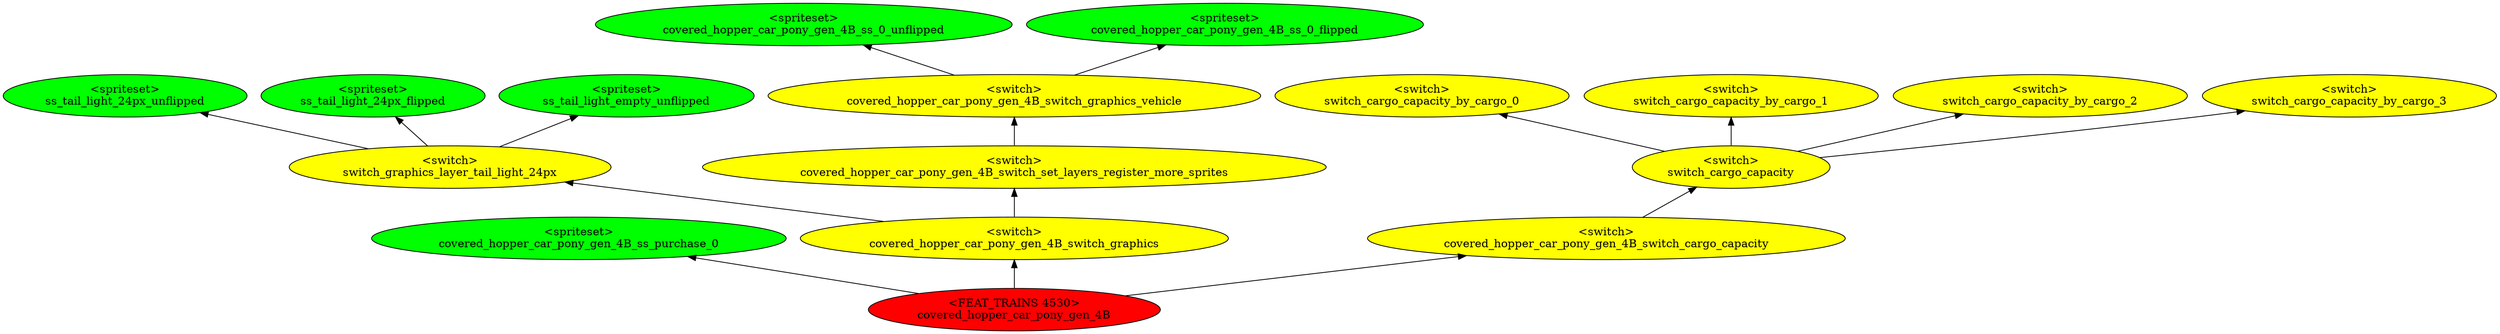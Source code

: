 digraph {
rankdir="BT"
ss_tail_light_24px_unflipped [fillcolor=green style="filled" label="<spriteset>\nss_tail_light_24px_unflipped"]
ss_tail_light_24px_flipped [fillcolor=green style="filled" label="<spriteset>\nss_tail_light_24px_flipped"]
ss_tail_light_empty_unflipped [fillcolor=green style="filled" label="<spriteset>\nss_tail_light_empty_unflipped"]
switch_graphics_layer_tail_light_24px [fillcolor=yellow style="filled" label="<switch>\nswitch_graphics_layer_tail_light_24px"]
switch_cargo_capacity_by_cargo_0 [fillcolor=yellow style="filled" label="<switch>\nswitch_cargo_capacity_by_cargo_0"]
switch_cargo_capacity_by_cargo_1 [fillcolor=yellow style="filled" label="<switch>\nswitch_cargo_capacity_by_cargo_1"]
switch_cargo_capacity_by_cargo_2 [fillcolor=yellow style="filled" label="<switch>\nswitch_cargo_capacity_by_cargo_2"]
switch_cargo_capacity_by_cargo_3 [fillcolor=yellow style="filled" label="<switch>\nswitch_cargo_capacity_by_cargo_3"]
switch_cargo_capacity [fillcolor=yellow style="filled" label="<switch>\nswitch_cargo_capacity"]
covered_hopper_car_pony_gen_4B_ss_0_unflipped [fillcolor=green style="filled" label="<spriteset>\ncovered_hopper_car_pony_gen_4B_ss_0_unflipped"]
covered_hopper_car_pony_gen_4B_ss_0_flipped [fillcolor=green style="filled" label="<spriteset>\ncovered_hopper_car_pony_gen_4B_ss_0_flipped"]
covered_hopper_car_pony_gen_4B_switch_graphics_vehicle [fillcolor=yellow style="filled" label="<switch>\ncovered_hopper_car_pony_gen_4B_switch_graphics_vehicle"]
covered_hopper_car_pony_gen_4B_ss_purchase_0 [fillcolor=green style="filled" label="<spriteset>\ncovered_hopper_car_pony_gen_4B_ss_purchase_0"]
covered_hopper_car_pony_gen_4B_switch_set_layers_register_more_sprites [fillcolor=yellow style="filled" label="<switch>\ncovered_hopper_car_pony_gen_4B_switch_set_layers_register_more_sprites"]
covered_hopper_car_pony_gen_4B_switch_graphics [fillcolor=yellow style="filled" label="<switch>\ncovered_hopper_car_pony_gen_4B_switch_graphics"]
covered_hopper_car_pony_gen_4B_switch_cargo_capacity [fillcolor=yellow style="filled" label="<switch>\ncovered_hopper_car_pony_gen_4B_switch_cargo_capacity"]
covered_hopper_car_pony_gen_4B [fillcolor=red style="filled" label="<FEAT_TRAINS 4530>\ncovered_hopper_car_pony_gen_4B"]
covered_hopper_car_pony_gen_4B_switch_cargo_capacity->switch_cargo_capacity
switch_graphics_layer_tail_light_24px->ss_tail_light_empty_unflipped
covered_hopper_car_pony_gen_4B_switch_graphics_vehicle->covered_hopper_car_pony_gen_4B_ss_0_flipped
covered_hopper_car_pony_gen_4B->covered_hopper_car_pony_gen_4B_ss_purchase_0
covered_hopper_car_pony_gen_4B->covered_hopper_car_pony_gen_4B_switch_cargo_capacity
switch_cargo_capacity->switch_cargo_capacity_by_cargo_1
switch_graphics_layer_tail_light_24px->ss_tail_light_24px_unflipped
switch_graphics_layer_tail_light_24px->ss_tail_light_24px_flipped
switch_cargo_capacity->switch_cargo_capacity_by_cargo_3
switch_cargo_capacity->switch_cargo_capacity_by_cargo_0
covered_hopper_car_pony_gen_4B_switch_set_layers_register_more_sprites->covered_hopper_car_pony_gen_4B_switch_graphics_vehicle
covered_hopper_car_pony_gen_4B_switch_graphics_vehicle->covered_hopper_car_pony_gen_4B_ss_0_unflipped
covered_hopper_car_pony_gen_4B->covered_hopper_car_pony_gen_4B_switch_graphics
covered_hopper_car_pony_gen_4B_switch_graphics->switch_graphics_layer_tail_light_24px
covered_hopper_car_pony_gen_4B_switch_graphics->covered_hopper_car_pony_gen_4B_switch_set_layers_register_more_sprites
switch_cargo_capacity->switch_cargo_capacity_by_cargo_2
}
